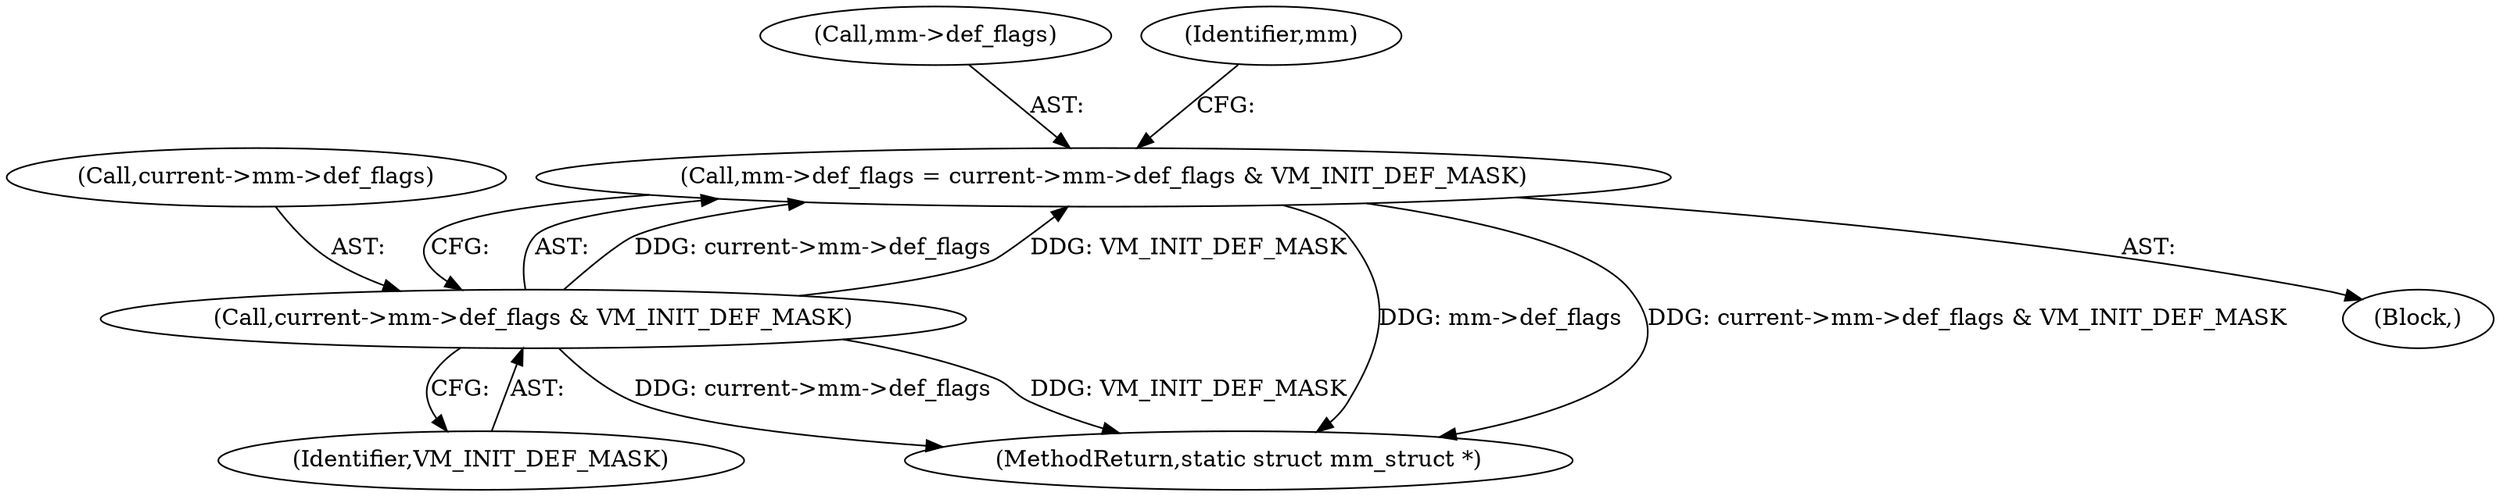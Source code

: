 digraph "0_linux_2b7e8665b4ff51c034c55df3cff76518d1a9ee3a@pointer" {
"1000222" [label="(Call,mm->def_flags = current->mm->def_flags & VM_INIT_DEF_MASK)"];
"1000226" [label="(Call,current->mm->def_flags & VM_INIT_DEF_MASK)"];
"1000226" [label="(Call,current->mm->def_flags & VM_INIT_DEF_MASK)"];
"1000232" [label="(Identifier,VM_INIT_DEF_MASK)"];
"1000223" [label="(Call,mm->def_flags)"];
"1000270" [label="(MethodReturn,static struct mm_struct *)"];
"1000222" [label="(Call,mm->def_flags = current->mm->def_flags & VM_INIT_DEF_MASK)"];
"1000227" [label="(Call,current->mm->def_flags)"];
"1000210" [label="(Block,)"];
"1000247" [label="(Identifier,mm)"];
"1000222" -> "1000210"  [label="AST: "];
"1000222" -> "1000226"  [label="CFG: "];
"1000223" -> "1000222"  [label="AST: "];
"1000226" -> "1000222"  [label="AST: "];
"1000247" -> "1000222"  [label="CFG: "];
"1000222" -> "1000270"  [label="DDG: mm->def_flags"];
"1000222" -> "1000270"  [label="DDG: current->mm->def_flags & VM_INIT_DEF_MASK"];
"1000226" -> "1000222"  [label="DDG: current->mm->def_flags"];
"1000226" -> "1000222"  [label="DDG: VM_INIT_DEF_MASK"];
"1000226" -> "1000232"  [label="CFG: "];
"1000227" -> "1000226"  [label="AST: "];
"1000232" -> "1000226"  [label="AST: "];
"1000226" -> "1000270"  [label="DDG: current->mm->def_flags"];
"1000226" -> "1000270"  [label="DDG: VM_INIT_DEF_MASK"];
}

